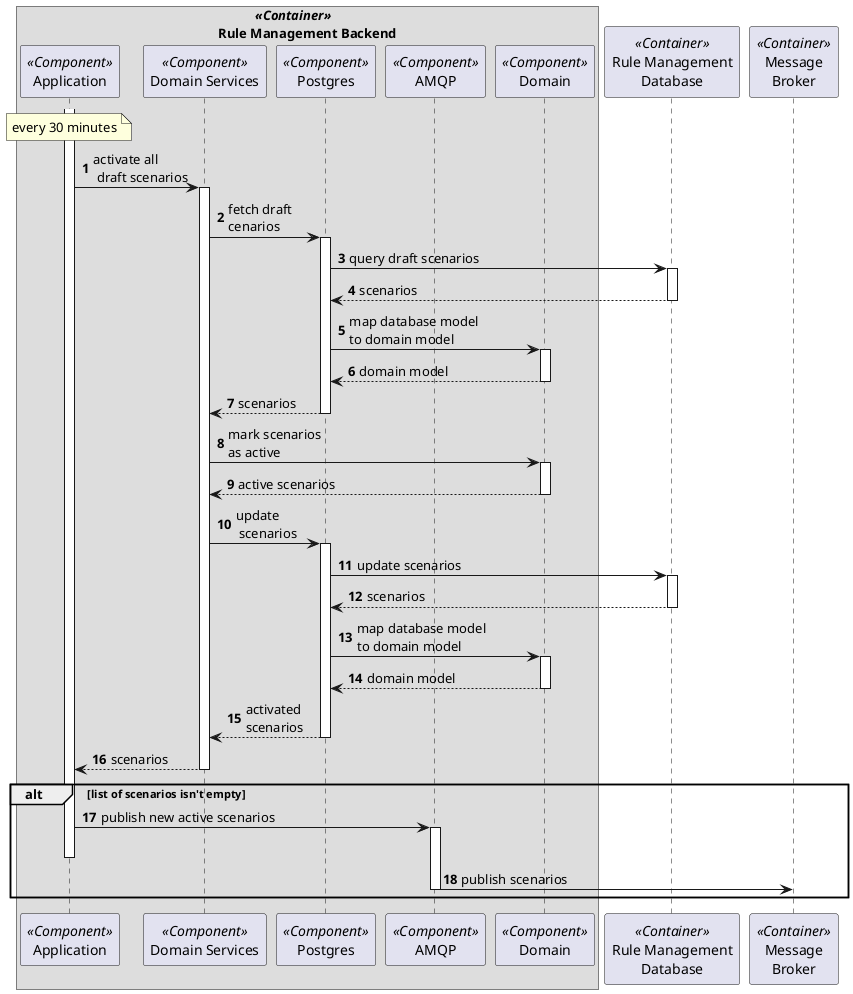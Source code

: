 @startuml rule-management-backend

autonumber 1

box "           //<<Container>>//\nRule Management Backend"
participant "Application" as app  <<Component>>
participant "Domain Services" as serv  <<Component>>
participant "Postgres" as postgres  <<Component>>
participant "AMQP" as amqp <<Component>>
participant "Domain" as dom <<Component>>
end box

participant "Rule Management\nDatabase" as db <<Container>>
participant "Message\nBroker" as MB <<Container>>

note over app : every 30 minutes

activate app
app -> serv ++ : activate all\n draft scenarios
serv -> postgres ++ : fetch draft\ncenarios
postgres -> db ++ : query draft scenarios
return scenarios
postgres -> dom ++ : map database model\nto domain model
return domain model
return scenarios
serv -> dom ++ : mark scenarios\nas active
return active scenarios
serv -> postgres ++ : update\n scenarios
postgres -> db ++ : update scenarios
return scenarios
postgres -> dom ++ : map database model\nto domain model
return domain model
return activated\nscenarios
return scenarios
alt list of scenarios isn't empty
app -> amqp ++-- : publish new active scenarios
amqp -> MB -- :publish scenarios
end
@enduml
